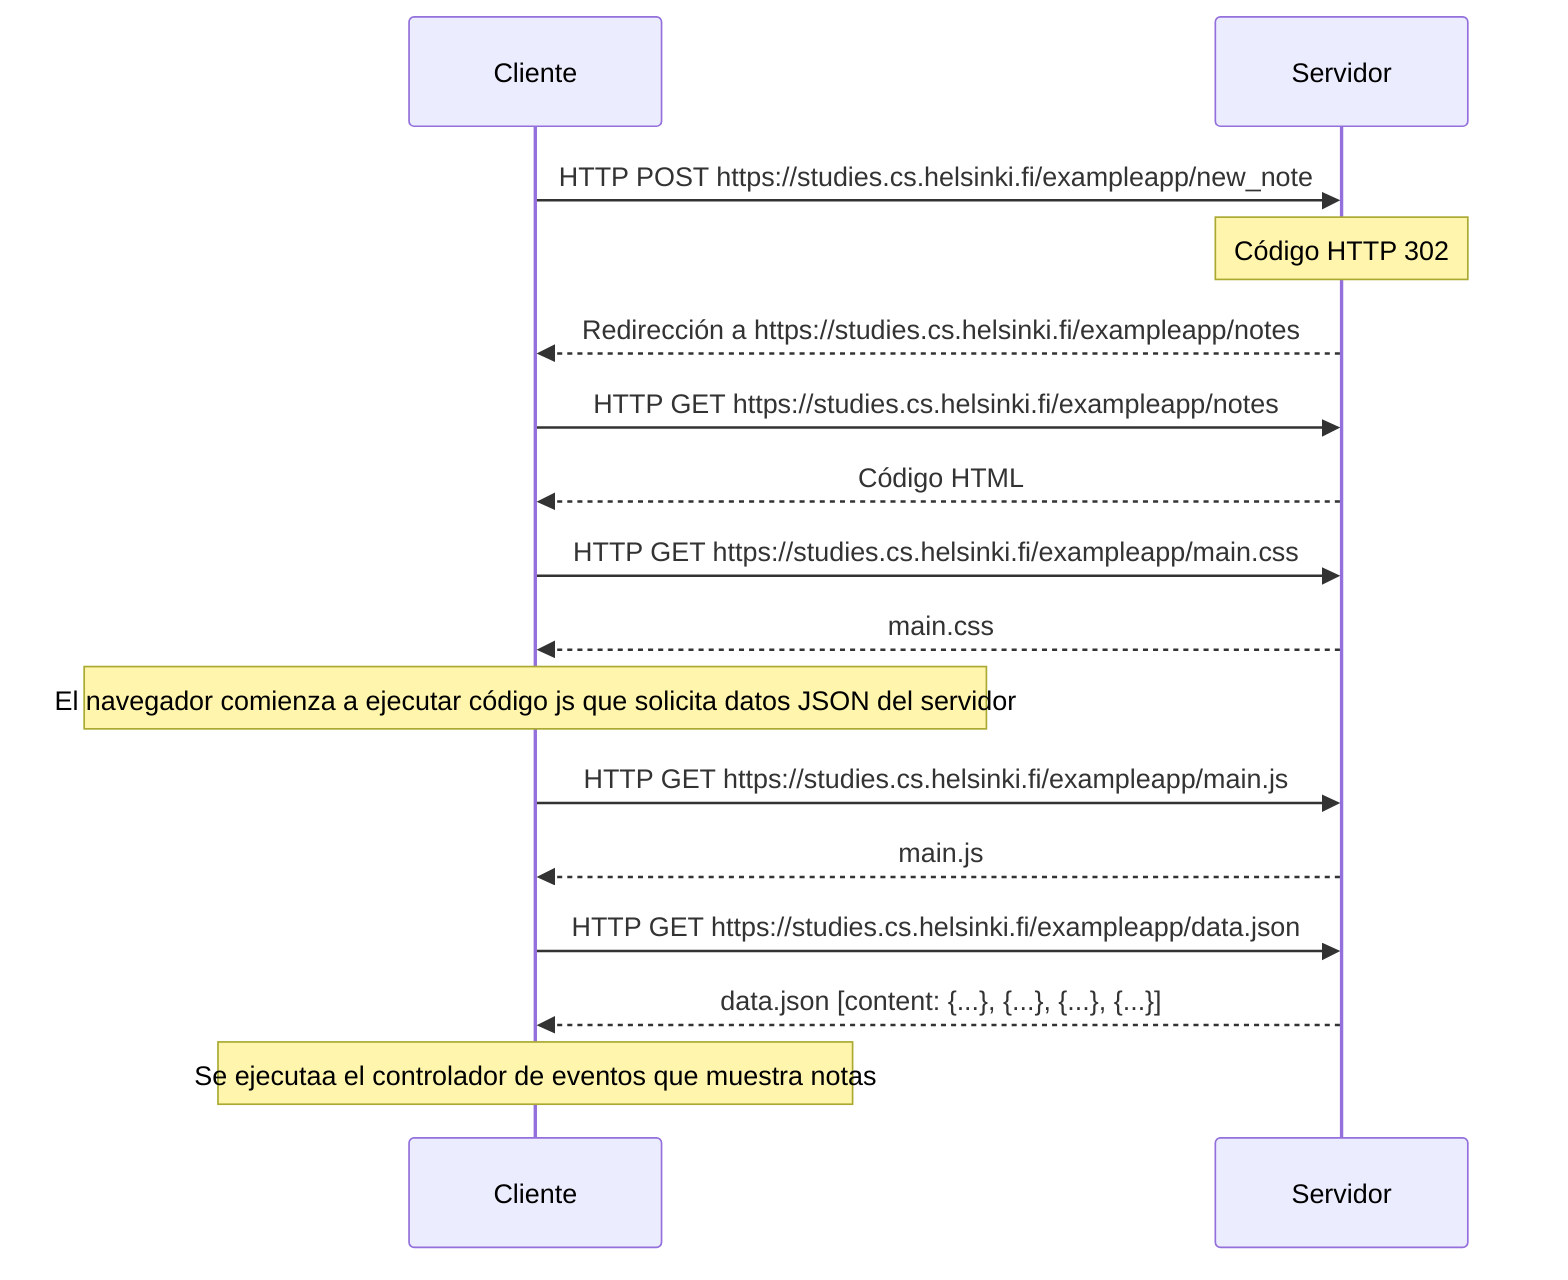 sequenceDiagram
    participant Cliente
    participant Servidor

    Cliente->>Servidor: HTTP POST https://studies.cs.helsinki.fi/exampleapp/new_note
     Note over Servidor: Código HTTP 302
    Servidor-->>Cliente: Redirección a https://studies.cs.helsinki.fi/exampleapp/notes
   

    Cliente->>Servidor: HTTP GET https://studies.cs.helsinki.fi/exampleapp/notes
    Servidor-->>Cliente: Código HTML

    Cliente->>Servidor: HTTP GET https://studies.cs.helsinki.fi/exampleapp/main.css
    Servidor-->>Cliente: main.css

    Note over Cliente: El navegador comienza a ejecutar código js que solicita datos JSON del servidor

    Cliente->>Servidor: HTTP GET https://studies.cs.helsinki.fi/exampleapp/main.js
    Servidor-->>Cliente: main.js

    Cliente->>Servidor: HTTP GET https://studies.cs.helsinki.fi/exampleapp/data.json
    Servidor-->>Cliente: data.json [content: {...}, {...}, {...}, {...}]

    Note over Cliente: Se ejecutaa el controlador de eventos que muestra notas